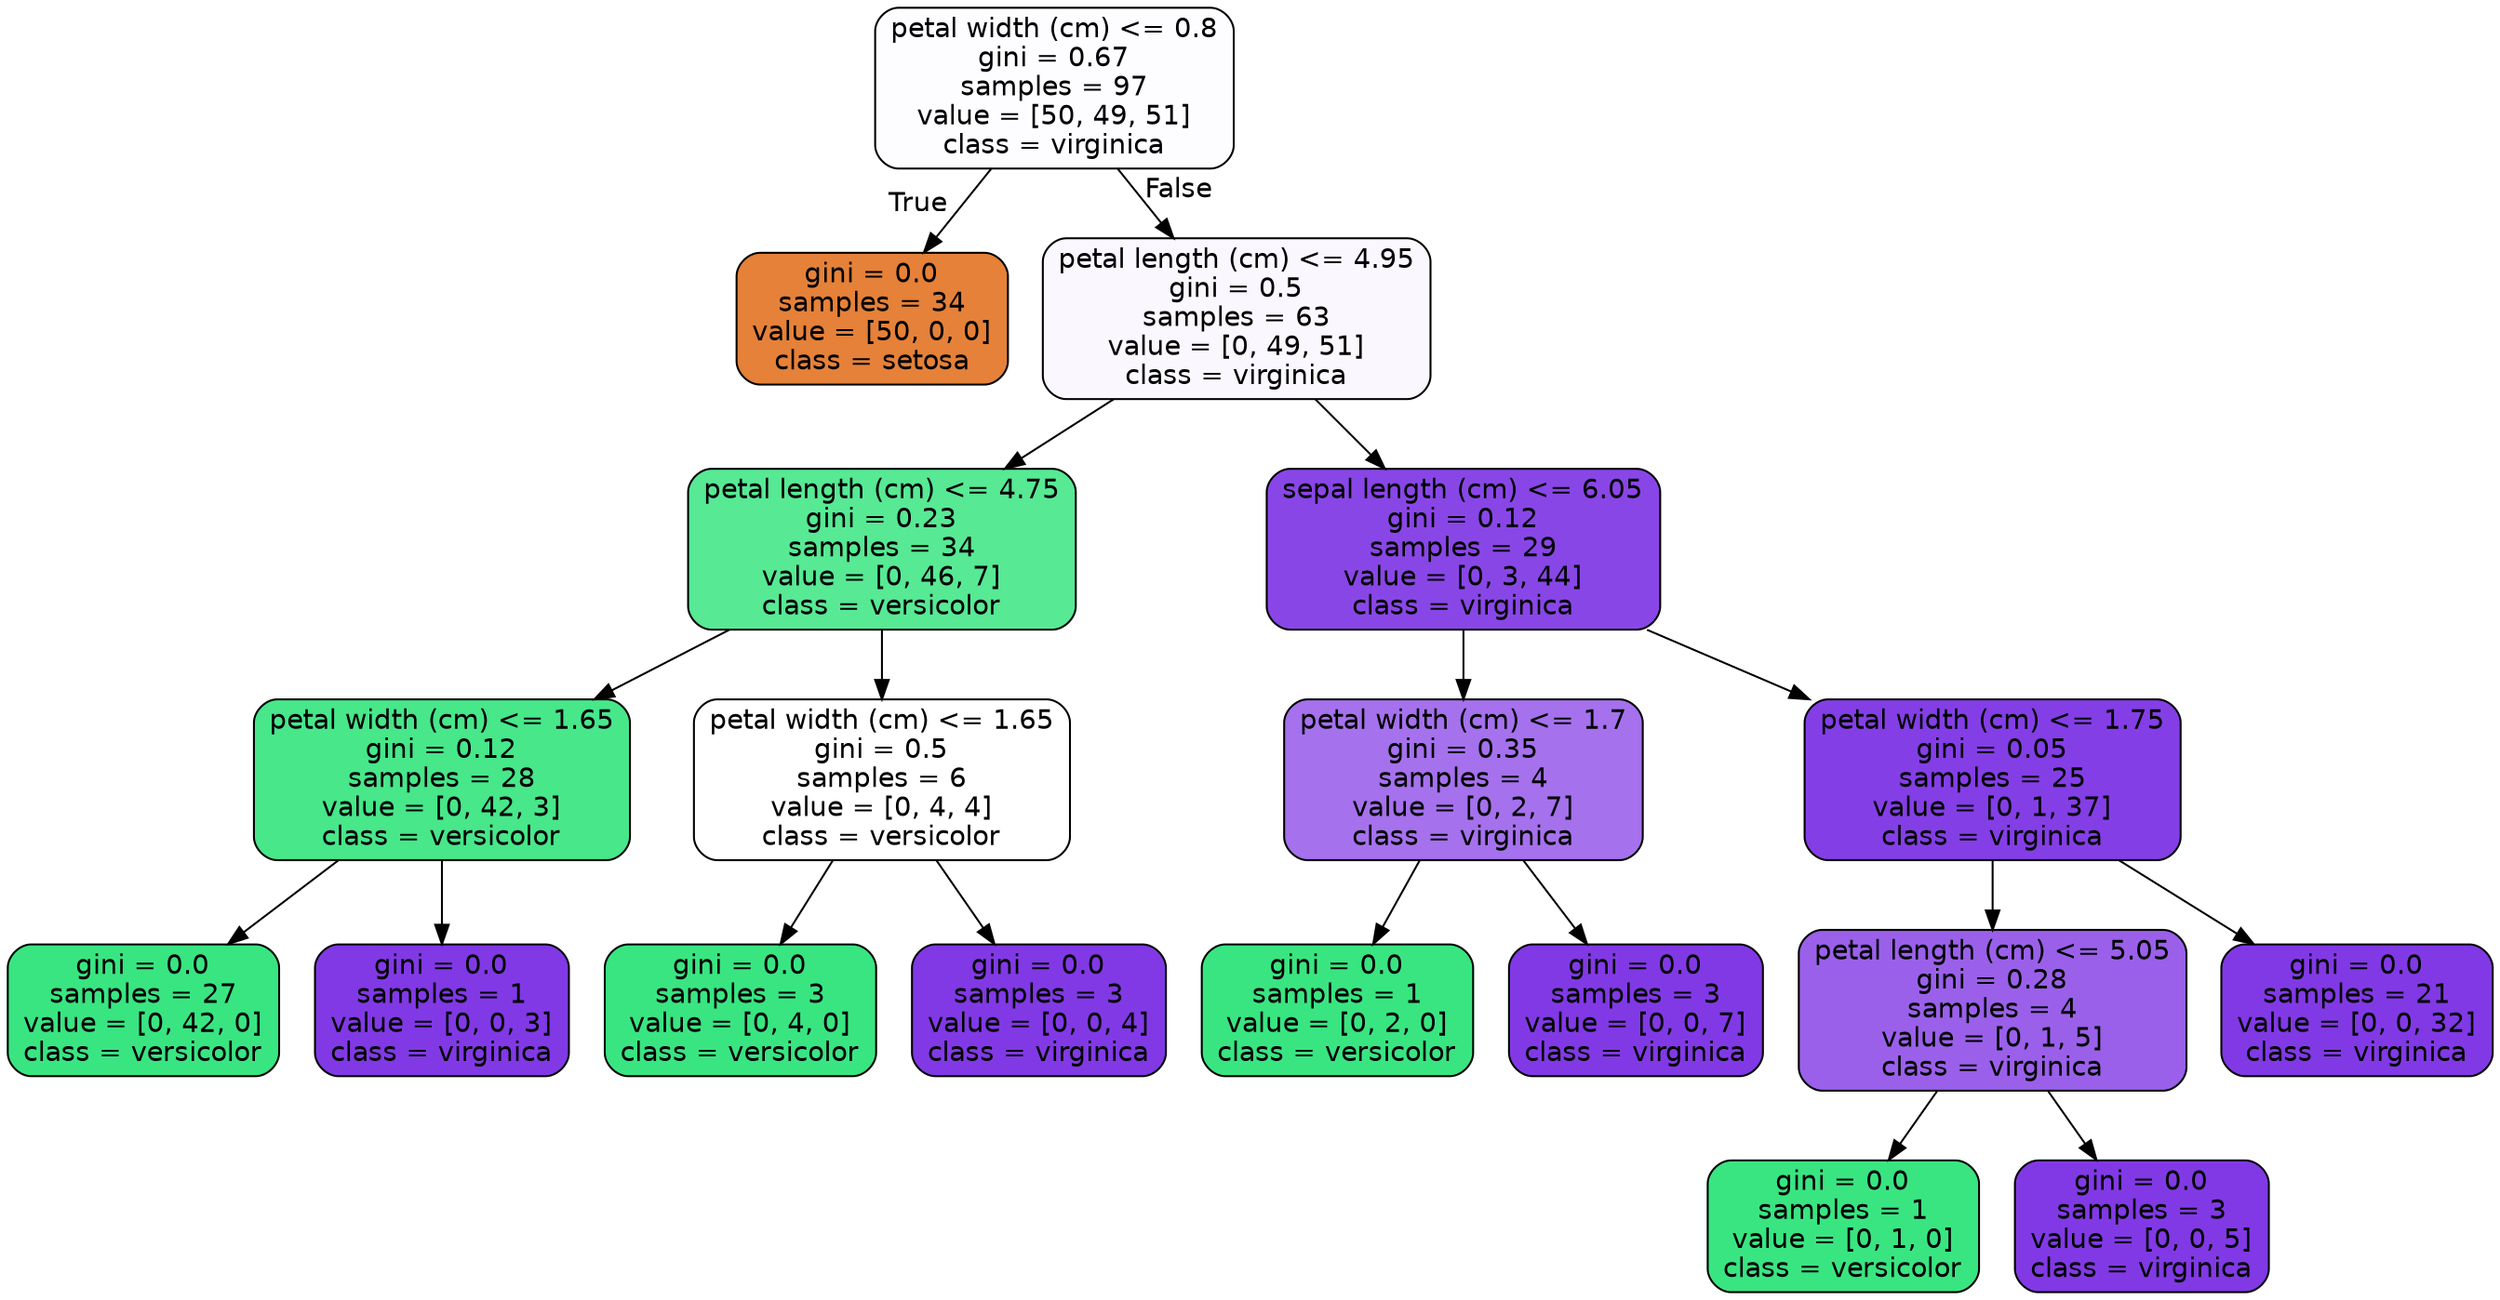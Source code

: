 digraph Tree {
node [shape=box, style="filled, rounded", color="black", fontname=helvetica] ;
edge [fontname=helvetica] ;
0 [label="petal width (cm) <= 0.8\ngini = 0.67\nsamples = 97\nvalue = [50, 49, 51]\nclass = virginica", fillcolor="#8139e503"] ;
1 [label="gini = 0.0\nsamples = 34\nvalue = [50, 0, 0]\nclass = setosa", fillcolor="#e58139ff"] ;
0 -> 1 [labeldistance=2.5, labelangle=45, headlabel="True"] ;
2 [label="petal length (cm) <= 4.95\ngini = 0.5\nsamples = 63\nvalue = [0, 49, 51]\nclass = virginica", fillcolor="#8139e50a"] ;
0 -> 2 [labeldistance=2.5, labelangle=-45, headlabel="False"] ;
3 [label="petal length (cm) <= 4.75\ngini = 0.23\nsamples = 34\nvalue = [0, 46, 7]\nclass = versicolor", fillcolor="#39e581d8"] ;
2 -> 3 ;
4 [label="petal width (cm) <= 1.65\ngini = 0.12\nsamples = 28\nvalue = [0, 42, 3]\nclass = versicolor", fillcolor="#39e581ed"] ;
3 -> 4 ;
5 [label="gini = 0.0\nsamples = 27\nvalue = [0, 42, 0]\nclass = versicolor", fillcolor="#39e581ff"] ;
4 -> 5 ;
6 [label="gini = 0.0\nsamples = 1\nvalue = [0, 0, 3]\nclass = virginica", fillcolor="#8139e5ff"] ;
4 -> 6 ;
7 [label="petal width (cm) <= 1.65\ngini = 0.5\nsamples = 6\nvalue = [0, 4, 4]\nclass = versicolor", fillcolor="#39e58100"] ;
3 -> 7 ;
8 [label="gini = 0.0\nsamples = 3\nvalue = [0, 4, 0]\nclass = versicolor", fillcolor="#39e581ff"] ;
7 -> 8 ;
9 [label="gini = 0.0\nsamples = 3\nvalue = [0, 0, 4]\nclass = virginica", fillcolor="#8139e5ff"] ;
7 -> 9 ;
10 [label="sepal length (cm) <= 6.05\ngini = 0.12\nsamples = 29\nvalue = [0, 3, 44]\nclass = virginica", fillcolor="#8139e5ee"] ;
2 -> 10 ;
11 [label="petal width (cm) <= 1.7\ngini = 0.35\nsamples = 4\nvalue = [0, 2, 7]\nclass = virginica", fillcolor="#8139e5b6"] ;
10 -> 11 ;
12 [label="gini = 0.0\nsamples = 1\nvalue = [0, 2, 0]\nclass = versicolor", fillcolor="#39e581ff"] ;
11 -> 12 ;
13 [label="gini = 0.0\nsamples = 3\nvalue = [0, 0, 7]\nclass = virginica", fillcolor="#8139e5ff"] ;
11 -> 13 ;
14 [label="petal width (cm) <= 1.75\ngini = 0.05\nsamples = 25\nvalue = [0, 1, 37]\nclass = virginica", fillcolor="#8139e5f8"] ;
10 -> 14 ;
15 [label="petal length (cm) <= 5.05\ngini = 0.28\nsamples = 4\nvalue = [0, 1, 5]\nclass = virginica", fillcolor="#8139e5cc"] ;
14 -> 15 ;
16 [label="gini = 0.0\nsamples = 1\nvalue = [0, 1, 0]\nclass = versicolor", fillcolor="#39e581ff"] ;
15 -> 16 ;
17 [label="gini = 0.0\nsamples = 3\nvalue = [0, 0, 5]\nclass = virginica", fillcolor="#8139e5ff"] ;
15 -> 17 ;
18 [label="gini = 0.0\nsamples = 21\nvalue = [0, 0, 32]\nclass = virginica", fillcolor="#8139e5ff"] ;
14 -> 18 ;
}